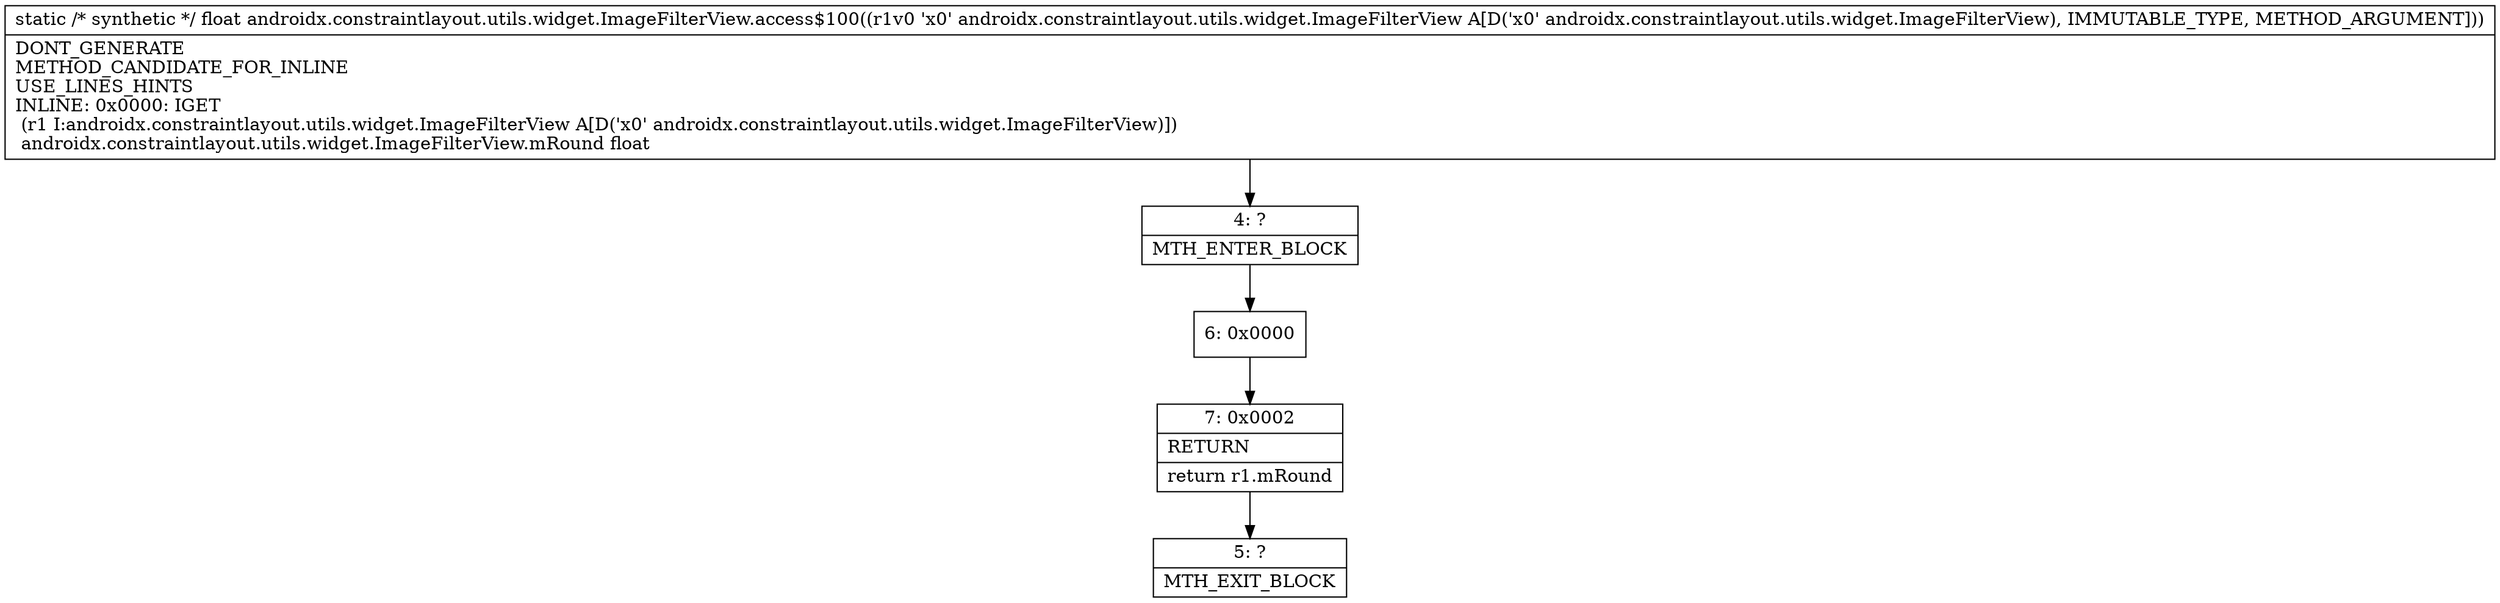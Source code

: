 digraph "CFG forandroidx.constraintlayout.utils.widget.ImageFilterView.access$100(Landroidx\/constraintlayout\/utils\/widget\/ImageFilterView;)F" {
Node_4 [shape=record,label="{4\:\ ?|MTH_ENTER_BLOCK\l}"];
Node_6 [shape=record,label="{6\:\ 0x0000}"];
Node_7 [shape=record,label="{7\:\ 0x0002|RETURN\l|return r1.mRound\l}"];
Node_5 [shape=record,label="{5\:\ ?|MTH_EXIT_BLOCK\l}"];
MethodNode[shape=record,label="{static \/* synthetic *\/ float androidx.constraintlayout.utils.widget.ImageFilterView.access$100((r1v0 'x0' androidx.constraintlayout.utils.widget.ImageFilterView A[D('x0' androidx.constraintlayout.utils.widget.ImageFilterView), IMMUTABLE_TYPE, METHOD_ARGUMENT]))  | DONT_GENERATE\lMETHOD_CANDIDATE_FOR_INLINE\lUSE_LINES_HINTS\lINLINE: 0x0000: IGET  \l  (r1 I:androidx.constraintlayout.utils.widget.ImageFilterView A[D('x0' androidx.constraintlayout.utils.widget.ImageFilterView)])\l androidx.constraintlayout.utils.widget.ImageFilterView.mRound float\l}"];
MethodNode -> Node_4;Node_4 -> Node_6;
Node_6 -> Node_7;
Node_7 -> Node_5;
}


